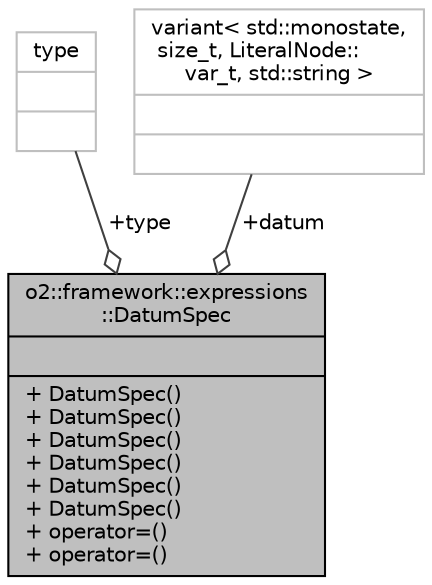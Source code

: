 digraph "o2::framework::expressions::DatumSpec"
{
 // INTERACTIVE_SVG=YES
  bgcolor="transparent";
  edge [fontname="Helvetica",fontsize="10",labelfontname="Helvetica",labelfontsize="10"];
  node [fontname="Helvetica",fontsize="10",shape=record];
  Node1 [label="{o2::framework::expressions\l::DatumSpec\n||+ DatumSpec()\l+ DatumSpec()\l+ DatumSpec()\l+ DatumSpec()\l+ DatumSpec()\l+ DatumSpec()\l+ operator=()\l+ operator=()\l}",height=0.2,width=0.4,color="black", fillcolor="grey75", style="filled", fontcolor="black"];
  Node2 -> Node1 [color="grey25",fontsize="10",style="solid",label=" +type" ,arrowhead="odiamond",fontname="Helvetica"];
  Node2 [label="{type\n||}",height=0.2,width=0.4,color="grey75"];
  Node3 -> Node1 [color="grey25",fontsize="10",style="solid",label=" +datum" ,arrowhead="odiamond",fontname="Helvetica"];
  Node3 [label="{variant\< std::monostate,\l size_t, LiteralNode::\lvar_t, std::string \>\n||}",height=0.2,width=0.4,color="grey75"];
}
